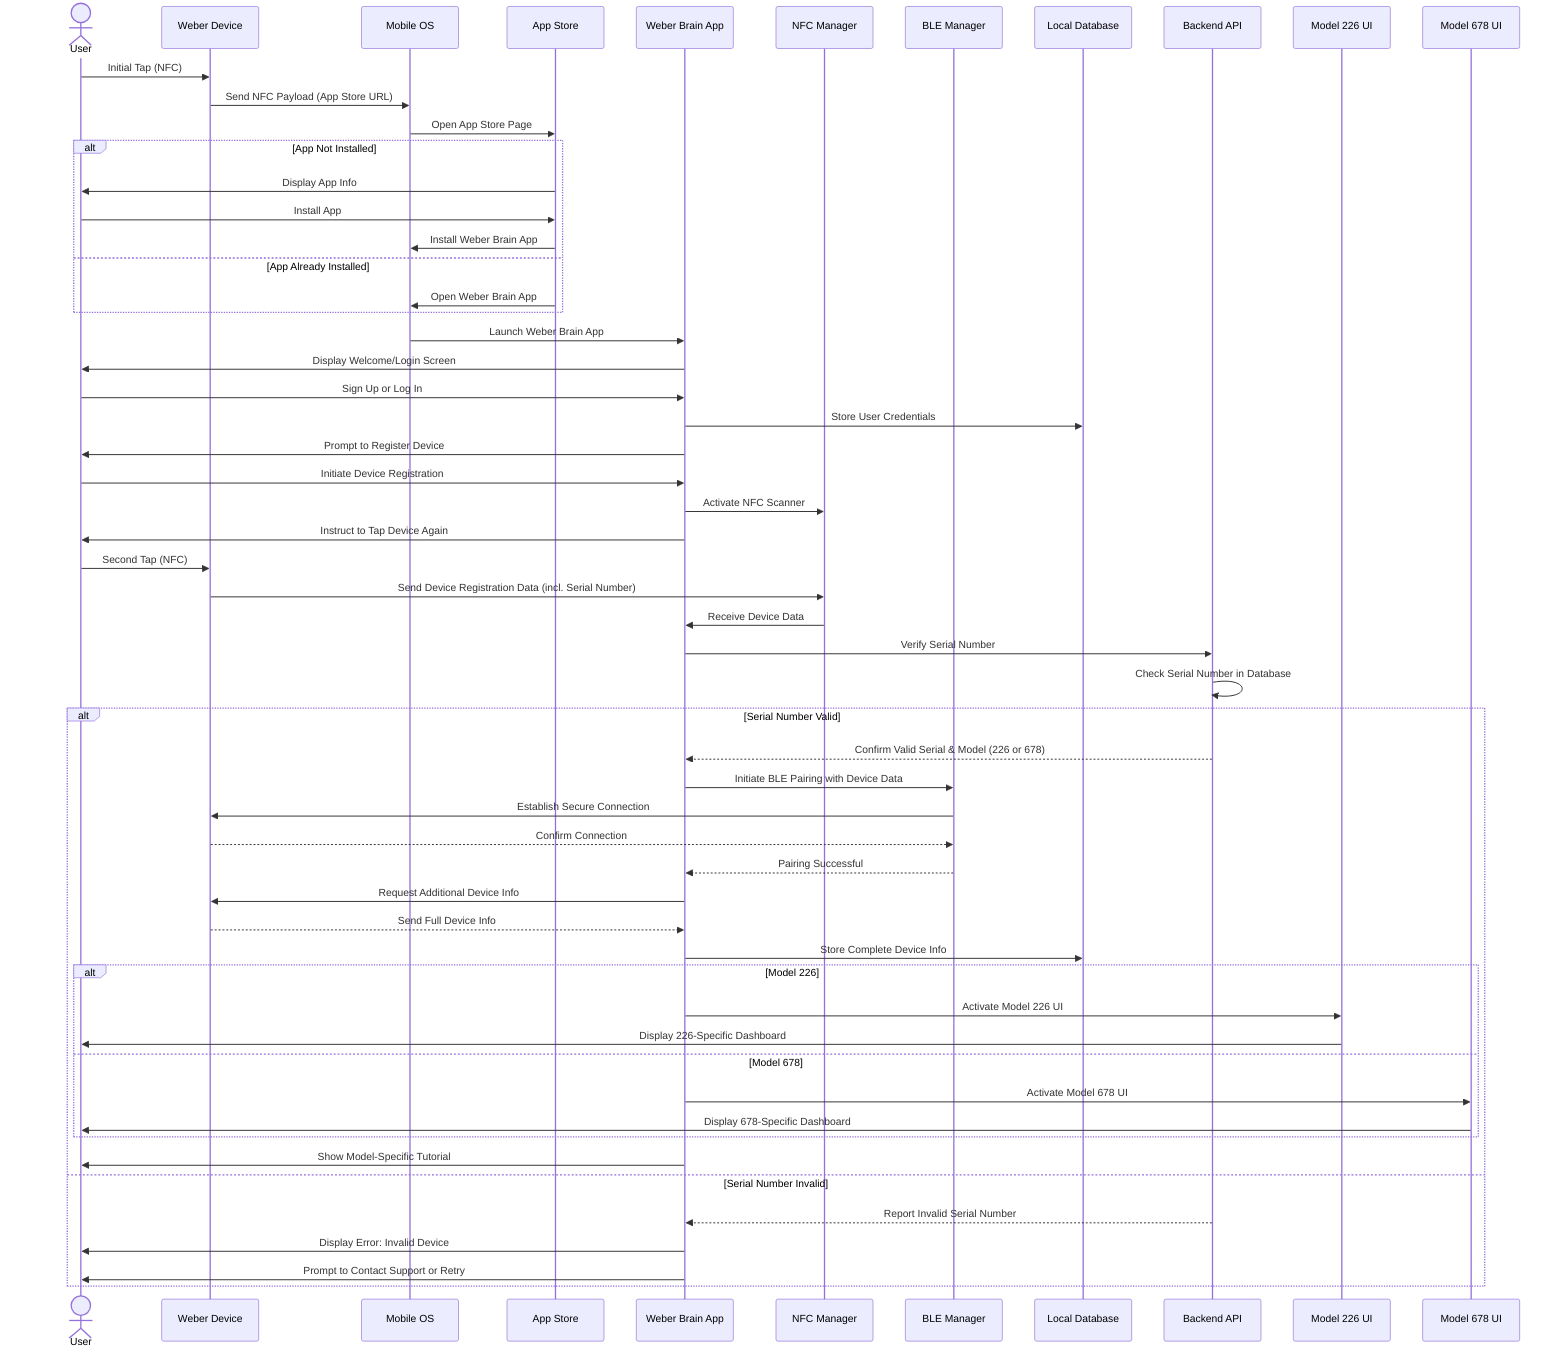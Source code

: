 sequenceDiagram
    actor User
    participant Device as Weber Device
    participant OS as Mobile OS
    participant Store as App Store
    participant App as Weber Brain App
    participant NFC as NFC Manager
    participant BLE as BLE Manager
    participant DB as Local Database
    participant API as Backend API
    participant UI226 as Model 226 UI
    participant UI678 as Model 678 UI

    User->>Device: Initial Tap (NFC)
    Device->>OS: Send NFC Payload (App Store URL)
    OS->>Store: Open App Store Page

    alt App Not Installed
        Store->>User: Display App Info
        User->>Store: Install App
        Store->>OS: Install Weber Brain App
    else App Already Installed
        Store->>OS: Open Weber Brain App
    end

    OS->>App: Launch Weber Brain App
    App->>User: Display Welcome/Login Screen
    User->>App: Sign Up or Log In
    App->>DB: Store User Credentials

    App->>User: Prompt to Register Device
    User->>App: Initiate Device Registration
    App->>NFC: Activate NFC Scanner
    App->>User: Instruct to Tap Device Again

    User->>Device: Second Tap (NFC)
    Device->>NFC: Send Device Registration Data (incl. Serial Number)
    NFC->>App: Receive Device Data

    App->>API: Verify Serial Number
    API->>API: Check Serial Number in Database
    alt Serial Number Valid
        API-->>App: Confirm Valid Serial & Model (226 or 678)
        App->>BLE: Initiate BLE Pairing with Device Data
        BLE->>Device: Establish Secure Connection
        Device-->>BLE: Confirm Connection
        BLE-->>App: Pairing Successful

        App->>Device: Request Additional Device Info
        Device-->>App: Send Full Device Info
        App->>DB: Store Complete Device Info

        alt Model 226
            App->>UI226: Activate Model 226 UI
            UI226->>User: Display 226-Specific Dashboard
        else Model 678
            App->>UI678: Activate Model 678 UI
            UI678->>User: Display 678-Specific Dashboard
        end

        App->>User: Show Model-Specific Tutorial
    else Serial Number Invalid
        API-->>App: Report Invalid Serial Number
        App->>User: Display Error: Invalid Device
        App->>User: Prompt to Contact Support or Retry
    end